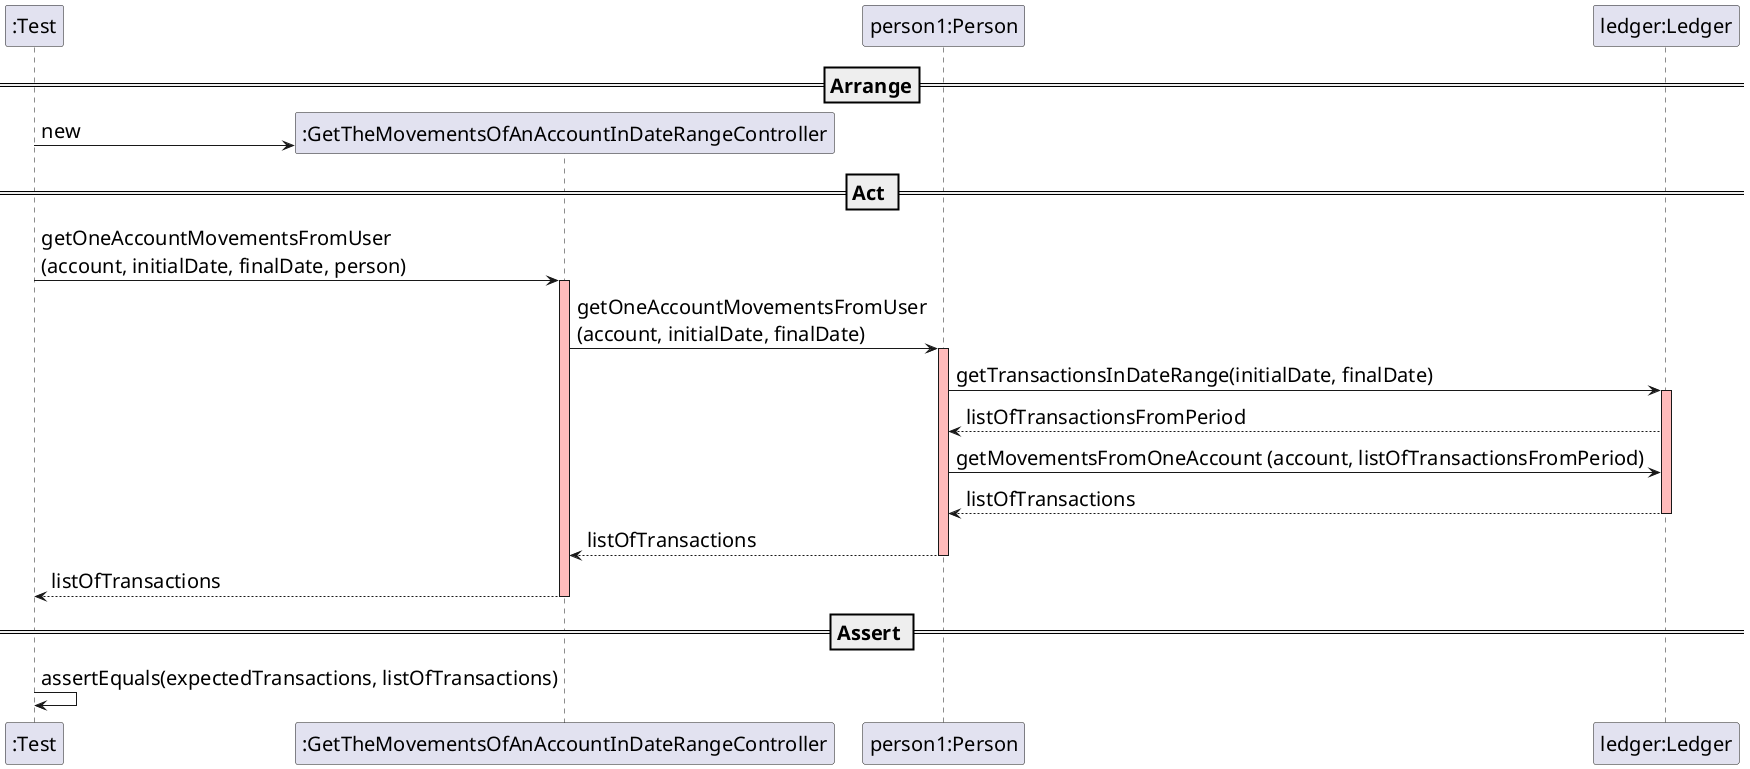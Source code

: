 @startuml

skinparam DefaultFontSize 20

create ":Test"

==Arrange==

create ":GetTheMovementsOfAnAccountInDateRangeController"
":Test" -> ":GetTheMovementsOfAnAccountInDateRangeController" : new

participant "person1:Person"

participant "ledger:Ledger"
deactivate "person1:Person" #FFBBBB
deactivate ":GetTheMovementsOfAnAccountInDateRangeController" #FFBBBB

== Act ==

":Test" -> ":GetTheMovementsOfAnAccountInDateRangeController" : getOneAccountMovementsFromUser\n(account, initialDate, finalDate, person)
activate ":GetTheMovementsOfAnAccountInDateRangeController" #FFBBBB
":GetTheMovementsOfAnAccountInDateRangeController" -> "person1:Person" : getOneAccountMovementsFromUser\n(account, initialDate, finalDate)
activate "person1:Person" #FFBBBB


"person1:Person" -> "ledger:Ledger" : getTransactionsInDateRange(initialDate, finalDate)
activate "ledger:Ledger" #FFBBBB
"ledger:Ledger" --> "person1:Person" : listOfTransactionsFromPeriod

"person1:Person" -> "ledger:Ledger" : getMovementsFromOneAccount (account, listOfTransactionsFromPeriod)
"ledger:Ledger" --> "person1:Person" : listOfTransactions
deactivate "ledger:Ledger" #FFBBBB
"person1:Person" --> ":GetTheMovementsOfAnAccountInDateRangeController" : listOfTransactions
deactivate "person1:Person" #FFBBBB
":GetTheMovementsOfAnAccountInDateRangeController" --> ":Test" : listOfTransactions
deactivate ":GetTheMovementsOfAnAccountInDateRangeController" #FFBBBB

== Assert ==

":Test" -> ":Test" : assertEquals(expectedTransactions, listOfTransactions)

@enduml